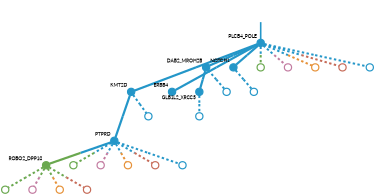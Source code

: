 strict digraph  {
graph[splines=false]; nodesep=0.7; rankdir=TB; ranksep=0.6; forcelabels=true; dpi=600; size=2.5;
0 [color="#2496c8ff", fillcolor="#2496c8ff", fixedsize=true, fontname=Lato, fontsize="12pt", height="0.25", label="", penwidth=3, shape=circle, style=filled, xlabel=PLCB4_POLE];
1 [color="#2496c8ff", fillcolor="#2496c8ff", fixedsize=true, fontname=Lato, fontsize="12pt", height="0.25", label="", penwidth=3, shape=circle, style=filled, xlabel=KMT2D];
3 [color="#2496c8ff", fillcolor="#2496c8ff", fixedsize=true, fontname=Lato, fontsize="12pt", height="0.25", label="", penwidth=3, shape=circle, style=filled, xlabel=ERBB4];
5 [color="#2496c8ff", fillcolor="#2496c8ff", fixedsize=true, fontname=Lato, fontsize="12pt", height="0.25", label="", penwidth=3, shape=circle, style=filled, xlabel=DAB2_MROH2B];
6 [color="#2496c8ff", fillcolor="#2496c8ff", fixedsize=true, fontname=Lato, fontsize="12pt", height="0.25", label="", penwidth=3, shape=circle, style=filled, xlabel=NOTCH1];
8 [color="#6aa84fff", fillcolor="#6aa84fff", fixedsize=true, fontname=Lato, fontsize="12pt", height="0.25", label="", penwidth=3, shape=circle, style=solid, xlabel=""];
11 [color="#c27ba0ff", fillcolor="#c27ba0ff", fixedsize=true, fontname=Lato, fontsize="12pt", height="0.25", label="", penwidth=3, shape=circle, style=solid, xlabel=""];
14 [color="#e69138ff", fillcolor="#e69138ff", fixedsize=true, fontname=Lato, fontsize="12pt", height="0.25", label="", penwidth=3, shape=circle, style=solid, xlabel=""];
17 [color="#be5742e1", fillcolor="#be5742e1", fixedsize=true, fontname=Lato, fontsize="12pt", height="0.25", label="", penwidth=3, shape=circle, style=solid, xlabel=""];
20 [color="#2496c8ff", fillcolor="#2496c8ff", fixedsize=true, fontname=Lato, fontsize="12pt", height="0.25", label="", penwidth=3, shape=circle, style=solid, xlabel=""];
2 [color="#2496c8ff", fillcolor="#2496c8ff", fixedsize=true, fontname=Lato, fontsize="12pt", height="0.25", label="", penwidth=3, shape=circle, style=filled, xlabel=PTPRD];
21 [color="#2496c8ff", fillcolor="#2496c8ff", fixedsize=true, fontname=Lato, fontsize="12pt", height="0.25", label="", penwidth=3, shape=circle, style=solid, xlabel=""];
7 [color="#6aa84fff", fillcolor="#6aa84fff", fixedsize=true, fontname=Lato, fontsize="12pt", height="0.25", label="", penwidth=3, shape=circle, style=filled, xlabel=ROBO2_DPP10];
9 [color="#6aa84fff", fillcolor="#6aa84fff", fixedsize=true, fontname=Lato, fontsize="12pt", height="0.25", label="", penwidth=3, shape=circle, style=solid, xlabel=""];
12 [color="#c27ba0ff", fillcolor="#c27ba0ff", fixedsize=true, fontname=Lato, fontsize="12pt", height="0.25", label="", penwidth=3, shape=circle, style=solid, xlabel=""];
15 [color="#e69138ff", fillcolor="#e69138ff", fixedsize=true, fontname=Lato, fontsize="12pt", height="0.25", label="", penwidth=3, shape=circle, style=solid, xlabel=""];
18 [color="#be5742e1", fillcolor="#be5742e1", fixedsize=true, fontname=Lato, fontsize="12pt", height="0.25", label="", penwidth=3, shape=circle, style=solid, xlabel=""];
22 [color="#2496c8ff", fillcolor="#2496c8ff", fixedsize=true, fontname=Lato, fontsize="12pt", height="0.25", label="", penwidth=3, shape=circle, style=solid, xlabel=""];
4 [color="#2496c8ff", fillcolor="#2496c8ff", fixedsize=true, fontname=Lato, fontsize="12pt", height="0.25", label="", penwidth=3, shape=circle, style=filled, xlabel=GLB1L2_XRCC5];
23 [color="#2496c8ff", fillcolor="#2496c8ff", fixedsize=true, fontname=Lato, fontsize="12pt", height="0.25", label="", penwidth=3, shape=circle, style=solid, xlabel=""];
24 [color="#2496c8ff", fillcolor="#2496c8ff", fixedsize=true, fontname=Lato, fontsize="12pt", height="0.25", label="", penwidth=3, shape=circle, style=solid, xlabel=""];
25 [color="#2496c8ff", fillcolor="#2496c8ff", fixedsize=true, fontname=Lato, fontsize="12pt", height="0.25", label="", penwidth=3, shape=circle, style=solid, xlabel=""];
10 [color="#6aa84fff", fillcolor="#6aa84fff", fixedsize=true, fontname=Lato, fontsize="12pt", height="0.25", label="", penwidth=3, shape=circle, style=solid, xlabel=""];
13 [color="#c27ba0ff", fillcolor="#c27ba0ff", fixedsize=true, fontname=Lato, fontsize="12pt", height="0.25", label="", penwidth=3, shape=circle, style=solid, xlabel=""];
16 [color="#e69138ff", fillcolor="#e69138ff", fixedsize=true, fontname=Lato, fontsize="12pt", height="0.25", label="", penwidth=3, shape=circle, style=solid, xlabel=""];
19 [color="#be5742e1", fillcolor="#be5742e1", fixedsize=true, fontname=Lato, fontsize="12pt", height="0.25", label="", penwidth=3, shape=circle, style=solid, xlabel=""];
normal [label="", penwidth=3, style=invis, xlabel=PLCB4_POLE];
0 -> 1  [arrowsize=0, color="#2496c8ff;0.5:#2496c8ff", minlen="2.5", penwidth="5.5", style=solid];
0 -> 3  [arrowsize=0, color="#2496c8ff;0.5:#2496c8ff", minlen="2.049999952316284", penwidth="5.5", style=solid];
0 -> 5  [arrowsize=0, color="#2496c8ff;0.5:#2496c8ff", minlen="1.75", penwidth="5.5", style=solid];
0 -> 6  [arrowsize=0, color="#2496c8ff;0.5:#2496c8ff", minlen="1.524999976158142", penwidth="5.5", style=solid];
0 -> 8  [arrowsize=0, color="#2496c8ff;0.5:#6aa84fff", minlen="1.2625000476837158", penwidth=5, style=dashed];
0 -> 11  [arrowsize=0, color="#2496c8ff;0.5:#c27ba0ff", minlen="1.2625000476837158", penwidth=5, style=dashed];
0 -> 14  [arrowsize=0, color="#2496c8ff;0.5:#e69138ff", minlen="1.2625000476837158", penwidth=5, style=dashed];
0 -> 17  [arrowsize=0, color="#2496c8ff;0.5:#be5742e1", minlen="1.2625000476837158", penwidth=5, style=dashed];
0 -> 20  [arrowsize=0, color="#2496c8ff;0.5:#2496c8ff", minlen="1.2625000476837158", penwidth=5, style=dashed];
1 -> 2  [arrowsize=0, color="#2496c8ff;0.5:#2496c8ff", minlen="2.1999998092651367", penwidth="5.5", style=solid];
1 -> 21  [arrowsize=0, color="#2496c8ff;0.5:#2496c8ff", minlen="1.2625000476837158", penwidth=5, style=dashed];
5 -> 4  [arrowsize=0, color="#2496c8ff;0.5:#2496c8ff", minlen="1.9000000953674316", penwidth="5.5", style=solid];
5 -> 24  [arrowsize=0, color="#2496c8ff;0.5:#2496c8ff", minlen="1.2625000476837158", penwidth=5, style=dashed];
6 -> 25  [arrowsize=0, color="#2496c8ff;0.5:#2496c8ff", minlen="1.2625000476837158", penwidth=5, style=dashed];
2 -> 7  [arrowsize=0, color="#2496c8ff;0.5:#6aa84fff", minlen="1.524999976158142", penwidth="5.5", style=solid];
2 -> 9  [arrowsize=0, color="#2496c8ff;0.5:#6aa84fff", minlen="1.2625000476837158", penwidth=5, style=dashed];
2 -> 12  [arrowsize=0, color="#2496c8ff;0.5:#c27ba0ff", minlen="1.2625000476837158", penwidth=5, style=dashed];
2 -> 15  [arrowsize=0, color="#2496c8ff;0.5:#e69138ff", minlen="1.2625000476837158", penwidth=5, style=dashed];
2 -> 18  [arrowsize=0, color="#2496c8ff;0.5:#be5742e1", minlen="1.2625000476837158", penwidth=5, style=dashed];
2 -> 22  [arrowsize=0, color="#2496c8ff;0.5:#2496c8ff", minlen="1.2625000476837158", penwidth=5, style=dashed];
7 -> 10  [arrowsize=0, color="#6aa84fff;0.5:#6aa84fff", minlen="1.2625000476837158", penwidth=5, style=dashed];
7 -> 13  [arrowsize=0, color="#6aa84fff;0.5:#c27ba0ff", minlen="1.2625000476837158", penwidth=5, style=dashed];
7 -> 16  [arrowsize=0, color="#6aa84fff;0.5:#e69138ff", minlen="1.2625000476837158", penwidth=5, style=dashed];
7 -> 19  [arrowsize=0, color="#6aa84fff;0.5:#be5742e1", minlen="1.2625000476837158", penwidth=5, style=dashed];
4 -> 23  [arrowsize=0, color="#2496c8ff;0.5:#2496c8ff", minlen="1.2625000476837158", penwidth=5, style=dashed];
normal -> 0  [arrowsize=0, color="#2496c8ff", label="", penwidth=4, style=solid];
}
